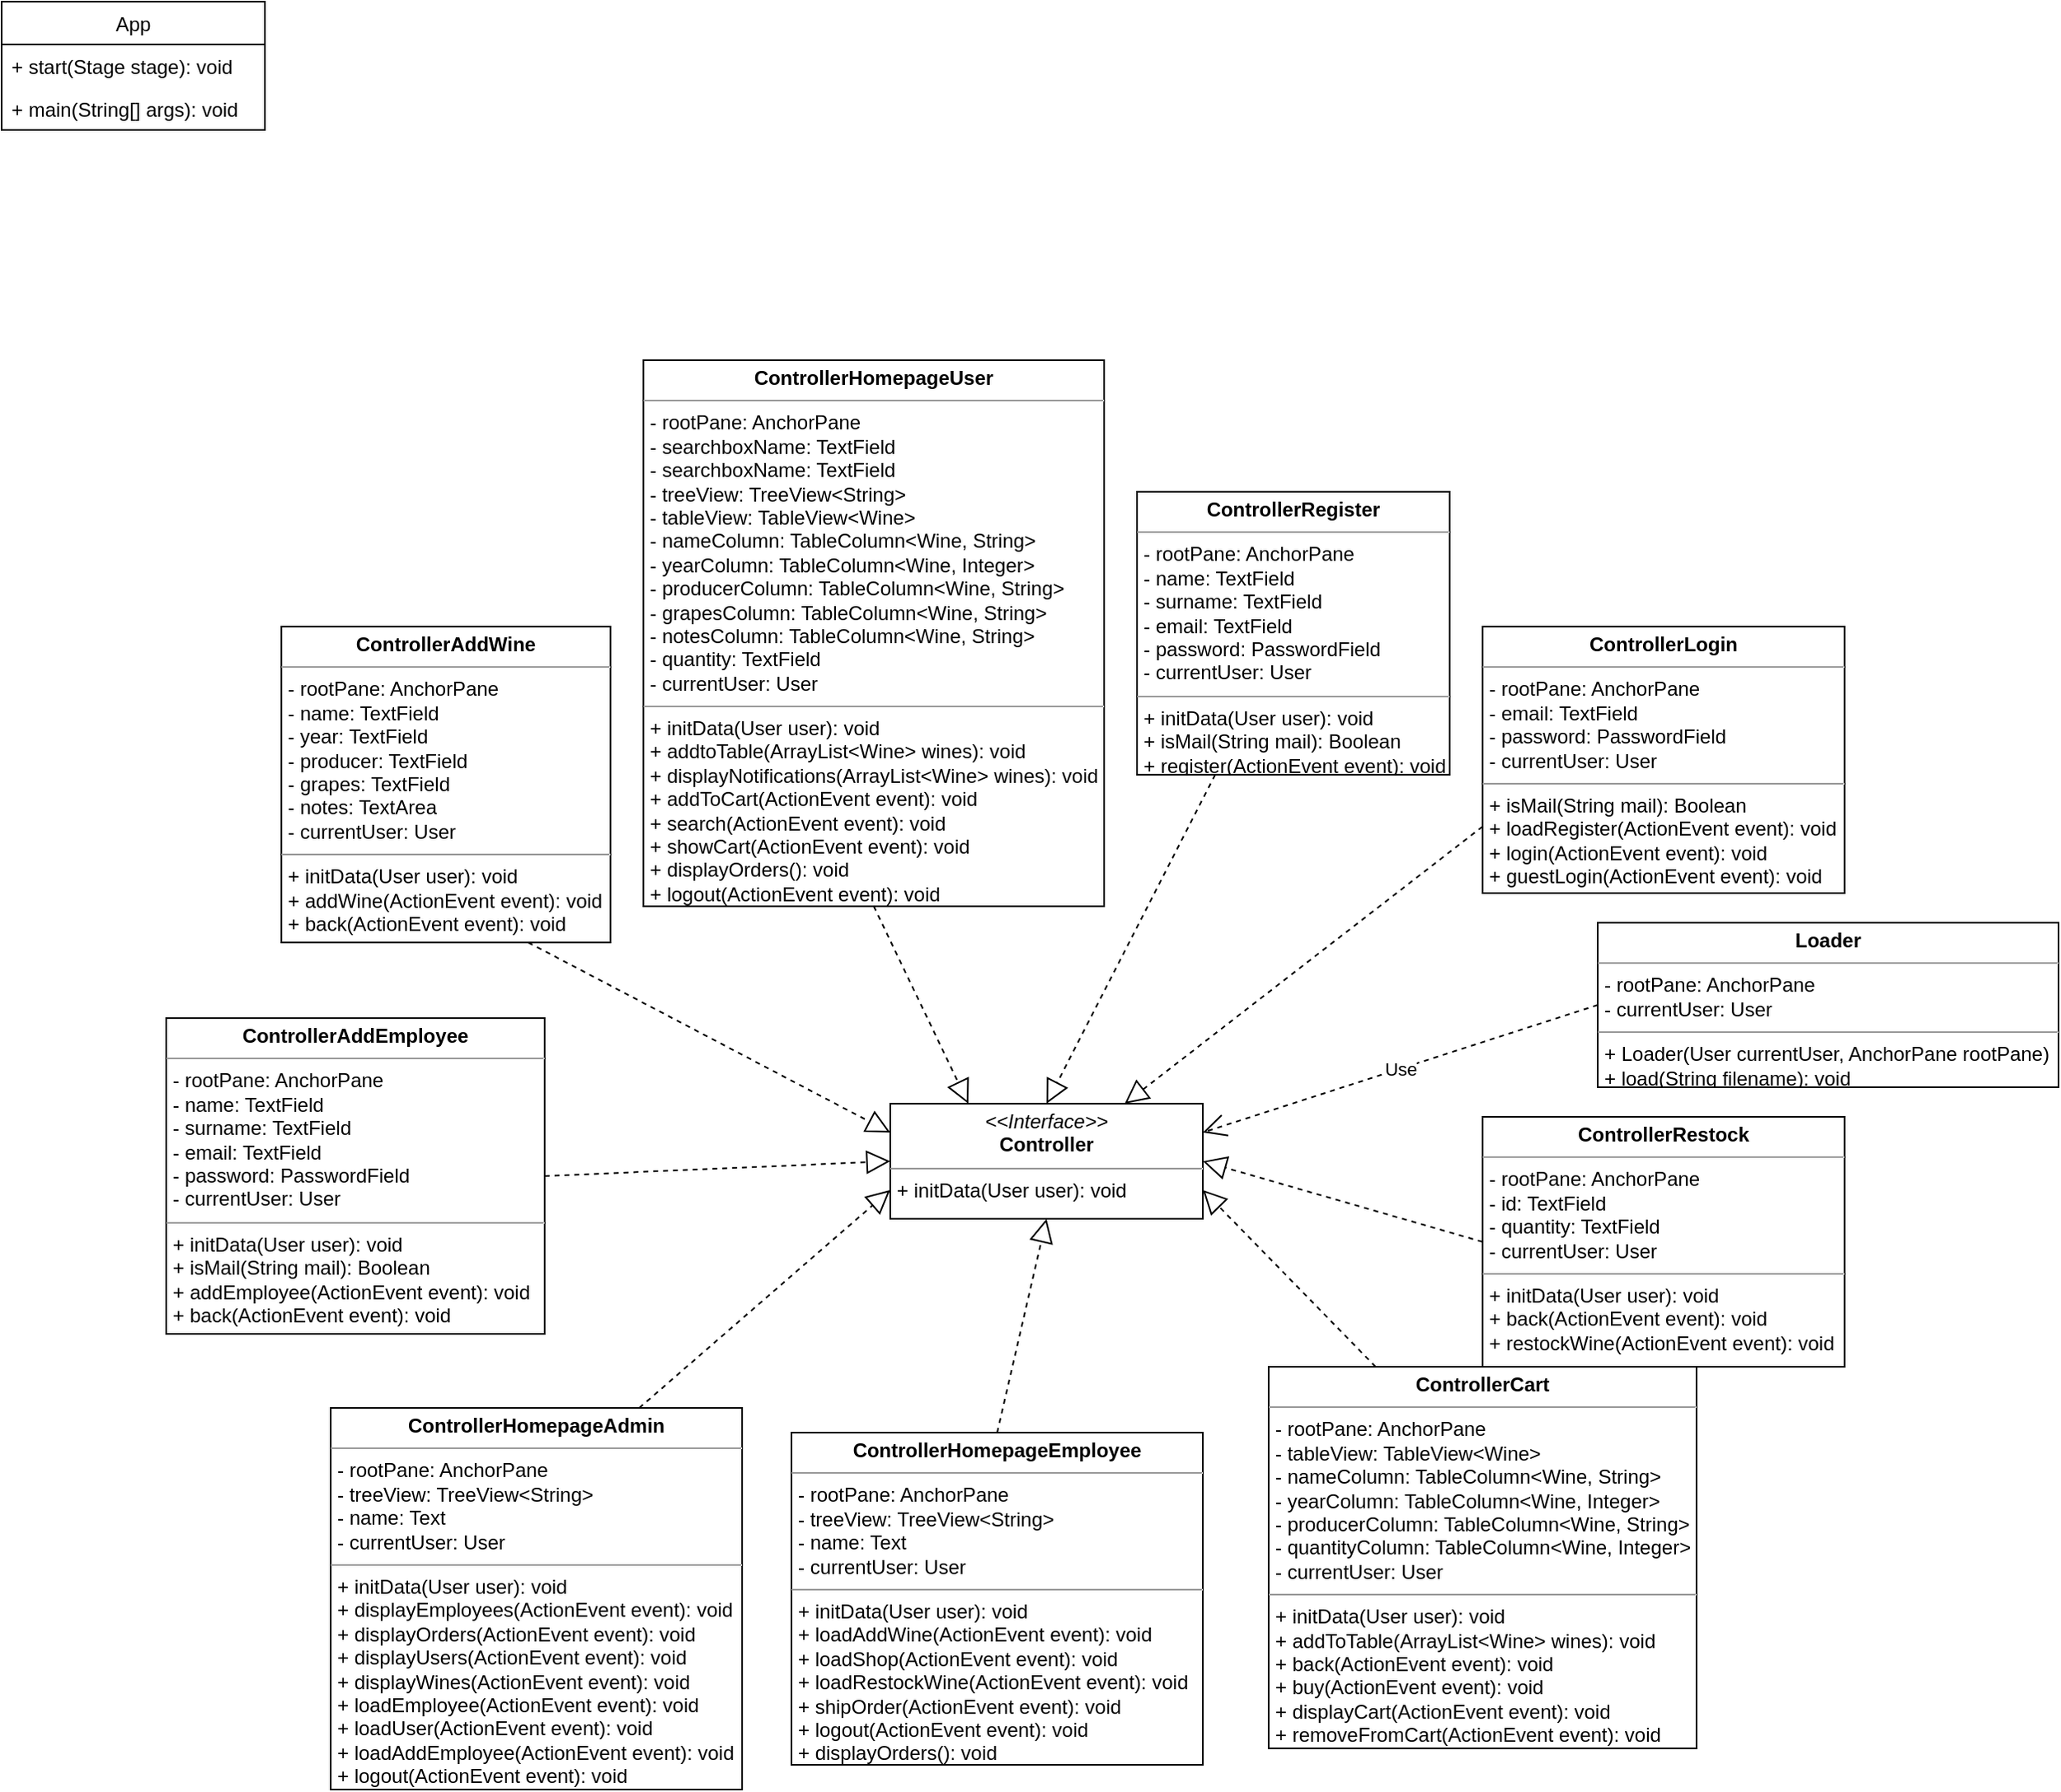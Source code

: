 <mxfile version="14.0.1" type="github">
  <diagram id="dejC8xX66NXGGqEdCbtm" name="Page-1">
    <mxGraphModel dx="1562" dy="1771" grid="1" gridSize="10" guides="1" tooltips="1" connect="1" arrows="1" fold="1" page="1" pageScale="1" pageWidth="850" pageHeight="1100" math="0" shadow="0">
      <root>
        <mxCell id="0" />
        <mxCell id="1" parent="0" />
        <mxCell id="jC_Wdxe36F_O-iLtIrg6-4" value="&lt;p style=&quot;margin: 0px ; margin-top: 4px ; text-align: center&quot;&gt;&lt;i&gt;&amp;lt;&amp;lt;Interface&amp;gt;&amp;gt;&lt;/i&gt;&lt;br&gt;&lt;b&gt;Controller&lt;/b&gt;&lt;/p&gt;&lt;hr size=&quot;1&quot;&gt;&lt;p style=&quot;margin: 0px ; margin-left: 4px&quot;&gt;+ initData&lt;span&gt;(User user): void&lt;/span&gt;&lt;/p&gt;" style="verticalAlign=top;align=left;overflow=fill;fontSize=12;fontFamily=Helvetica;html=1;" parent="1" vertex="1">
          <mxGeometry x="540" y="-430" width="190" height="70" as="geometry" />
        </mxCell>
        <mxCell id="jC_Wdxe36F_O-iLtIrg6-5" value="App" style="swimlane;fontStyle=0;childLayout=stackLayout;horizontal=1;startSize=26;fillColor=none;horizontalStack=0;resizeParent=1;resizeParentMax=0;resizeLast=0;collapsible=1;marginBottom=0;" parent="1" vertex="1">
          <mxGeometry y="-1100" width="160" height="78" as="geometry">
            <mxRectangle x="60" y="-960" width="50" height="26" as="alternateBounds" />
          </mxGeometry>
        </mxCell>
        <mxCell id="jC_Wdxe36F_O-iLtIrg6-7" value="+ start(Stage stage): void" style="text;strokeColor=none;fillColor=none;align=left;verticalAlign=top;spacingLeft=4;spacingRight=4;overflow=hidden;rotatable=0;points=[[0,0.5],[1,0.5]];portConstraint=eastwest;" parent="jC_Wdxe36F_O-iLtIrg6-5" vertex="1">
          <mxGeometry y="26" width="160" height="26" as="geometry" />
        </mxCell>
        <mxCell id="jC_Wdxe36F_O-iLtIrg6-8" value="+ main(String[] args): void" style="text;strokeColor=none;fillColor=none;align=left;verticalAlign=top;spacingLeft=4;spacingRight=4;overflow=hidden;rotatable=0;points=[[0,0.5],[1,0.5]];portConstraint=eastwest;" parent="jC_Wdxe36F_O-iLtIrg6-5" vertex="1">
          <mxGeometry y="52" width="160" height="26" as="geometry" />
        </mxCell>
        <mxCell id="jC_Wdxe36F_O-iLtIrg6-10" value="&lt;p style=&quot;margin: 0px ; margin-top: 4px ; text-align: center&quot;&gt;&lt;b&gt;ControllerAddEmployee&lt;/b&gt;&lt;/p&gt;&lt;hr size=&quot;1&quot;&gt;&lt;p style=&quot;margin: 0px ; margin-left: 4px&quot;&gt;- rootPane: AnchorPane&lt;/p&gt;&lt;p style=&quot;margin: 0px ; margin-left: 4px&quot;&gt;- name: TextField&lt;/p&gt;&lt;p style=&quot;margin: 0px ; margin-left: 4px&quot;&gt;- surname: TextField&lt;br&gt;&lt;/p&gt;&lt;p style=&quot;margin: 0px ; margin-left: 4px&quot;&gt;- email: TextField&lt;br&gt;&lt;/p&gt;&lt;p style=&quot;margin: 0px ; margin-left: 4px&quot;&gt;- password: PasswordField&lt;br&gt;&lt;/p&gt;&lt;p style=&quot;margin: 0px ; margin-left: 4px&quot;&gt;- currentUser: User&lt;/p&gt;&lt;hr size=&quot;1&quot;&gt;&lt;p style=&quot;margin: 0px ; margin-left: 4px&quot;&gt;+ initData(User user): void&lt;/p&gt;&lt;p style=&quot;margin: 0px ; margin-left: 4px&quot;&gt;+ isMail(String mail): Boolean&lt;/p&gt;&lt;p style=&quot;margin: 0px ; margin-left: 4px&quot;&gt;+ addEmployee(ActionEvent event): void&lt;/p&gt;&lt;p style=&quot;margin: 0px ; margin-left: 4px&quot;&gt;+ back(ActionEvent event): void&lt;/p&gt;&lt;p style=&quot;margin: 0px ; margin-left: 4px&quot;&gt;&lt;br&gt;&lt;/p&gt;&lt;p style=&quot;margin: 0px ; margin-left: 4px&quot;&gt;&lt;br&gt;&lt;/p&gt;" style="verticalAlign=top;align=left;overflow=fill;fontSize=12;fontFamily=Helvetica;html=1;" parent="1" vertex="1">
          <mxGeometry x="100" y="-482" width="230" height="192" as="geometry" />
        </mxCell>
        <mxCell id="jC_Wdxe36F_O-iLtIrg6-12" value="&lt;p style=&quot;margin: 0px ; margin-top: 4px ; text-align: center&quot;&gt;&lt;b&gt;ControllerCart&lt;/b&gt;&lt;/p&gt;&lt;hr size=&quot;1&quot;&gt;&lt;p style=&quot;margin: 0px ; margin-left: 4px&quot;&gt;-&lt;span&gt;&amp;nbsp;rootPane: AnchorPane&lt;/span&gt;&lt;/p&gt;&lt;p style=&quot;margin: 0px 0px 0px 4px&quot;&gt;- tableView: TableView&amp;lt;Wine&amp;gt;&lt;/p&gt;&lt;p style=&quot;margin: 0px 0px 0px 4px&quot;&gt;- nameColumn: TableColumn&amp;lt;Wine, String&amp;gt;&lt;/p&gt;&lt;p style=&quot;margin: 0px 0px 0px 4px&quot;&gt;- yearColumn: TableColumn&amp;lt;Wine, Integer&amp;gt;&lt;/p&gt;&lt;p style=&quot;margin: 0px 0px 0px 4px&quot;&gt;- producerColumn: TableColumn&amp;lt;Wine, String&amp;gt;&lt;/p&gt;&lt;p style=&quot;margin: 0px 0px 0px 4px&quot;&gt;- quantityColumn: TableColumn&amp;lt;Wine, Integer&amp;gt;&lt;/p&gt;&lt;p style=&quot;margin: 0px ; margin-left: 4px&quot;&gt;- currentUser: User&lt;/p&gt;&lt;hr size=&quot;1&quot;&gt;&lt;p style=&quot;margin: 0px ; margin-left: 4px&quot;&gt;+ initData(User user): void&lt;/p&gt;&lt;p style=&quot;margin: 0px ; margin-left: 4px&quot;&gt;+ addToTable(ArrayList&amp;lt;Wine&amp;gt; wines): void&lt;/p&gt;&lt;p style=&quot;margin: 0px ; margin-left: 4px&quot;&gt;+ back(ActionEvent event): void&lt;/p&gt;&lt;p style=&quot;margin: 0px ; margin-left: 4px&quot;&gt;+ buy(ActionEvent event): void&lt;/p&gt;&lt;p style=&quot;margin: 0px ; margin-left: 4px&quot;&gt;+ displayCart(ActionEvent event): void&lt;/p&gt;&lt;p style=&quot;margin: 0px ; margin-left: 4px&quot;&gt;+ removeFromCart(ActionEvent event): void&lt;/p&gt;" style="verticalAlign=top;align=left;overflow=fill;fontSize=12;fontFamily=Helvetica;html=1;" parent="1" vertex="1">
          <mxGeometry x="770" y="-270" width="260" height="232" as="geometry" />
        </mxCell>
        <mxCell id="jC_Wdxe36F_O-iLtIrg6-13" value="&lt;p style=&quot;margin: 0px ; margin-top: 4px ; text-align: center&quot;&gt;&lt;b&gt;ControllerAddWine&lt;/b&gt;&lt;/p&gt;&lt;hr size=&quot;1&quot;&gt;&lt;p style=&quot;margin: 0px ; margin-left: 4px&quot;&gt;- rootPane: AnchorPane&lt;/p&gt;&lt;p style=&quot;margin: 0px ; margin-left: 4px&quot;&gt;- name: TextField&lt;/p&gt;&lt;p style=&quot;margin: 0px ; margin-left: 4px&quot;&gt;- year: TextField&lt;/p&gt;&lt;p style=&quot;margin: 0px ; margin-left: 4px&quot;&gt;- producer: TextField&lt;/p&gt;&lt;p style=&quot;margin: 0px ; margin-left: 4px&quot;&gt;- grapes: TextField&lt;/p&gt;&lt;p style=&quot;margin: 0px ; margin-left: 4px&quot;&gt;- notes: TextArea&lt;/p&gt;&lt;p style=&quot;margin: 0px ; margin-left: 4px&quot;&gt;- currentUser: User&lt;/p&gt;&lt;hr size=&quot;1&quot;&gt;&lt;p style=&quot;margin: 0px ; margin-left: 4px&quot;&gt;+ initData(User user): void&lt;/p&gt;&lt;p style=&quot;margin: 0px ; margin-left: 4px&quot;&gt;+ addWine(ActionEvent event): void&lt;/p&gt;&lt;p style=&quot;margin: 0px ; margin-left: 4px&quot;&gt;+ back(ActionEvent event): void&lt;/p&gt;" style="verticalAlign=top;align=left;overflow=fill;fontSize=12;fontFamily=Helvetica;html=1;" parent="1" vertex="1">
          <mxGeometry x="170" y="-720" width="200" height="192" as="geometry" />
        </mxCell>
        <mxCell id="jC_Wdxe36F_O-iLtIrg6-14" value="&lt;p style=&quot;margin: 0px ; margin-top: 4px ; text-align: center&quot;&gt;&lt;b&gt;ControllerHomepageAdmin&lt;/b&gt;&lt;/p&gt;&lt;hr size=&quot;1&quot;&gt;&lt;p style=&quot;margin: 0px 0px 0px 4px&quot;&gt;- rootPane: AnchorPane&lt;/p&gt;&lt;p style=&quot;margin: 0px 0px 0px 4px&quot;&gt;- treeView: TreeView&amp;lt;String&amp;gt;&lt;/p&gt;&lt;p style=&quot;margin: 0px 0px 0px 4px&quot;&gt;- name: Text&lt;/p&gt;&lt;p style=&quot;margin: 0px 0px 0px 4px&quot;&gt;- currentUser: User&lt;/p&gt;&lt;hr size=&quot;1&quot;&gt;&lt;p style=&quot;margin: 0px ; margin-left: 4px&quot;&gt;+ initData(User user): void&lt;/p&gt;&lt;p style=&quot;margin: 0px ; margin-left: 4px&quot;&gt;+ displayEmployees(ActionEvent event): void&lt;/p&gt;&lt;p style=&quot;margin: 0px ; margin-left: 4px&quot;&gt;+ displayOrders(ActionEvent event): void&lt;/p&gt;&lt;p style=&quot;margin: 0px ; margin-left: 4px&quot;&gt;+ displayUsers(ActionEvent event): void&lt;/p&gt;&lt;p style=&quot;margin: 0px ; margin-left: 4px&quot;&gt;+ displayWines(ActionEvent event): void&lt;/p&gt;&lt;p style=&quot;margin: 0px ; margin-left: 4px&quot;&gt;+ loadEmployee(ActionEvent event): void&lt;/p&gt;&lt;p style=&quot;margin: 0px ; margin-left: 4px&quot;&gt;+ loadUser(ActionEvent event): void&lt;/p&gt;&lt;p style=&quot;margin: 0px ; margin-left: 4px&quot;&gt;+ loadAddEmployee(ActionEvent event): void&lt;/p&gt;&lt;p style=&quot;margin: 0px ; margin-left: 4px&quot;&gt;+ logout(ActionEvent event): void&lt;/p&gt;" style="verticalAlign=top;align=left;overflow=fill;fontSize=12;fontFamily=Helvetica;html=1;" parent="1" vertex="1">
          <mxGeometry x="200" y="-245" width="250" height="232" as="geometry" />
        </mxCell>
        <mxCell id="jC_Wdxe36F_O-iLtIrg6-15" value="&lt;p style=&quot;margin: 0px ; margin-top: 4px ; text-align: center&quot;&gt;&lt;b&gt;ControllerHomepageEmployee&lt;/b&gt;&lt;/p&gt;&lt;hr size=&quot;1&quot;&gt;&lt;p style=&quot;margin: 0px ; margin-left: 4px&quot;&gt;- rootPane: AnchorPane&lt;/p&gt;&lt;p style=&quot;margin: 0px ; margin-left: 4px&quot;&gt;- treeView: TreeView&amp;lt;String&amp;gt;&lt;/p&gt;&lt;p style=&quot;margin: 0px ; margin-left: 4px&quot;&gt;- name: Text&lt;/p&gt;&lt;p style=&quot;margin: 0px ; margin-left: 4px&quot;&gt;- currentUser: User&lt;/p&gt;&lt;hr size=&quot;1&quot;&gt;&lt;p style=&quot;margin: 0px ; margin-left: 4px&quot;&gt;+ initData(User user): void&lt;/p&gt;&lt;p style=&quot;margin: 0px ; margin-left: 4px&quot;&gt;+ loadAddWine(ActionEvent event): void&lt;/p&gt;&lt;p style=&quot;margin: 0px ; margin-left: 4px&quot;&gt;+ loadShop(ActionEvent event): void&lt;/p&gt;&lt;p style=&quot;margin: 0px ; margin-left: 4px&quot;&gt;+ loadRestockWine(ActionEvent event): void&lt;/p&gt;&lt;p style=&quot;margin: 0px ; margin-left: 4px&quot;&gt;+ shipOrder(ActionEvent event): void&lt;/p&gt;&lt;p style=&quot;margin: 0px ; margin-left: 4px&quot;&gt;+ logout(ActionEvent event): void&lt;/p&gt;&lt;p style=&quot;margin: 0px ; margin-left: 4px&quot;&gt;+ displayOrders(): void&lt;/p&gt;&lt;p style=&quot;margin: 0px ; margin-left: 4px&quot;&gt;&lt;br&gt;&lt;/p&gt;" style="verticalAlign=top;align=left;overflow=fill;fontSize=12;fontFamily=Helvetica;html=1;" parent="1" vertex="1">
          <mxGeometry x="480" y="-230" width="250" height="202" as="geometry" />
        </mxCell>
        <mxCell id="jC_Wdxe36F_O-iLtIrg6-18" value="&lt;p style=&quot;margin: 0px ; margin-top: 4px ; text-align: center&quot;&gt;&lt;b&gt;ControllerHomepageUser&lt;/b&gt;&lt;/p&gt;&lt;hr size=&quot;1&quot;&gt;&lt;p style=&quot;margin: 0px ; margin-left: 4px&quot;&gt;- rootPane: AnchorPane&lt;/p&gt;&lt;p style=&quot;margin: 0px ; margin-left: 4px&quot;&gt;- searchboxName: TextField&lt;/p&gt;&lt;p style=&quot;margin: 0px ; margin-left: 4px&quot;&gt;- searchboxName: TextField&lt;/p&gt;&lt;p style=&quot;margin: 0px ; margin-left: 4px&quot;&gt;- treeView: TreeView&amp;lt;String&amp;gt;&lt;/p&gt;&lt;p style=&quot;margin: 0px ; margin-left: 4px&quot;&gt;- tableView: TableView&amp;lt;Wine&amp;gt;&lt;/p&gt;&lt;p style=&quot;margin: 0px ; margin-left: 4px&quot;&gt;- nameColumn: TableColumn&amp;lt;Wine, String&amp;gt;&lt;/p&gt;&lt;p style=&quot;margin: 0px ; margin-left: 4px&quot;&gt;- yearColumn: TableColumn&amp;lt;Wine, Integer&amp;gt;&lt;/p&gt;&lt;p style=&quot;margin: 0px ; margin-left: 4px&quot;&gt;- producerColumn: TableColumn&amp;lt;Wine, String&amp;gt;&lt;/p&gt;&lt;p style=&quot;margin: 0px ; margin-left: 4px&quot;&gt;- grapesColumn: TableColumn&amp;lt;Wine, String&amp;gt;&lt;/p&gt;&lt;p style=&quot;margin: 0px ; margin-left: 4px&quot;&gt;- notesColumn: TableColumn&amp;lt;Wine, String&amp;gt;&lt;/p&gt;&lt;p style=&quot;margin: 0px ; margin-left: 4px&quot;&gt;- quantity: TextField&lt;/p&gt;&lt;p style=&quot;margin: 0px ; margin-left: 4px&quot;&gt;- currentUser: User&lt;/p&gt;&lt;hr size=&quot;1&quot;&gt;&lt;p style=&quot;margin: 0px ; margin-left: 4px&quot;&gt;+ initData(User user): void&lt;/p&gt;&lt;p style=&quot;margin: 0px ; margin-left: 4px&quot;&gt;+ addtoTable(ArrayList&amp;lt;Wine&amp;gt; wines): void&lt;/p&gt;&lt;p style=&quot;margin: 0px ; margin-left: 4px&quot;&gt;+ displayNotifications(ArrayList&amp;lt;Wine&amp;gt; wines): void&lt;/p&gt;&lt;p style=&quot;margin: 0px ; margin-left: 4px&quot;&gt;+ addToCart(ActionEvent event): void&lt;/p&gt;&lt;p style=&quot;margin: 0px ; margin-left: 4px&quot;&gt;+ search(ActionEvent event): void&lt;/p&gt;&lt;p style=&quot;margin: 0px ; margin-left: 4px&quot;&gt;+ showCart(ActionEvent event): void&lt;/p&gt;&lt;p style=&quot;margin: 0px ; margin-left: 4px&quot;&gt;+ displayOrders(): void&lt;/p&gt;&lt;p style=&quot;margin: 0px ; margin-left: 4px&quot;&gt;+ logout(ActionEvent event): void&lt;/p&gt;" style="verticalAlign=top;align=left;overflow=fill;fontSize=12;fontFamily=Helvetica;html=1;" parent="1" vertex="1">
          <mxGeometry x="390" y="-882" width="280" height="332" as="geometry" />
        </mxCell>
        <mxCell id="jC_Wdxe36F_O-iLtIrg6-19" value="&lt;p style=&quot;margin: 0px ; margin-top: 4px ; text-align: center&quot;&gt;&lt;b&gt;ControllerLogin&lt;/b&gt;&lt;/p&gt;&lt;hr size=&quot;1&quot;&gt;&lt;p style=&quot;margin: 0px ; margin-left: 4px&quot;&gt;- rootPane: AnchorPane&lt;/p&gt;&lt;p style=&quot;margin: 0px ; margin-left: 4px&quot;&gt;- email: TextField&lt;/p&gt;&lt;p style=&quot;margin: 0px ; margin-left: 4px&quot;&gt;- password: PasswordField&lt;/p&gt;&lt;p style=&quot;margin: 0px ; margin-left: 4px&quot;&gt;- currentUser: User&lt;/p&gt;&lt;hr size=&quot;1&quot;&gt;&lt;p style=&quot;margin: 0px ; margin-left: 4px&quot;&gt;+ isMail(String mail): Boolean&lt;/p&gt;&lt;p style=&quot;margin: 0px ; margin-left: 4px&quot;&gt;+ loadRegister(ActionEvent event): void&lt;/p&gt;&lt;p style=&quot;margin: 0px ; margin-left: 4px&quot;&gt;+ login(ActionEvent event): void&lt;/p&gt;&lt;p style=&quot;margin: 0px ; margin-left: 4px&quot;&gt;+ guestLogin(ActionEvent event): void&lt;/p&gt;" style="verticalAlign=top;align=left;overflow=fill;fontSize=12;fontFamily=Helvetica;html=1;" parent="1" vertex="1">
          <mxGeometry x="900" y="-720" width="220" height="162" as="geometry" />
        </mxCell>
        <mxCell id="jC_Wdxe36F_O-iLtIrg6-20" value="&lt;p style=&quot;margin: 0px ; margin-top: 4px ; text-align: center&quot;&gt;&lt;b&gt;ControllerRegister&lt;/b&gt;&lt;/p&gt;&lt;hr size=&quot;1&quot;&gt;&lt;p style=&quot;margin: 0px ; margin-left: 4px&quot;&gt;- rootPane: AnchorPane&lt;/p&gt;&lt;p style=&quot;margin: 0px 0px 0px 4px&quot;&gt;- name: TextField&lt;/p&gt;&lt;p style=&quot;margin: 0px 0px 0px 4px&quot;&gt;- surname: TextField&lt;br&gt;&lt;/p&gt;&lt;p style=&quot;margin: 0px 0px 0px 4px&quot;&gt;- email: TextField&lt;br&gt;&lt;/p&gt;&lt;p style=&quot;margin: 0px 0px 0px 4px&quot;&gt;- password: PasswordField&lt;/p&gt;&lt;p style=&quot;margin: 0px ; margin-left: 4px&quot;&gt;- currentUser: User&lt;/p&gt;&lt;hr size=&quot;1&quot;&gt;&lt;p style=&quot;margin: 0px ; margin-left: 4px&quot;&gt;+ initData(User user): void&lt;/p&gt;&lt;p style=&quot;margin: 0px ; margin-left: 4px&quot;&gt;+ isMail(String mail): Boolean&lt;/p&gt;&lt;p style=&quot;margin: 0px ; margin-left: 4px&quot;&gt;+ register(ActionEvent event): void&lt;/p&gt;" style="verticalAlign=top;align=left;overflow=fill;fontSize=12;fontFamily=Helvetica;html=1;" parent="1" vertex="1">
          <mxGeometry x="690" y="-802" width="190" height="172" as="geometry" />
        </mxCell>
        <mxCell id="jC_Wdxe36F_O-iLtIrg6-21" value="&lt;p style=&quot;margin: 0px ; margin-top: 4px ; text-align: center&quot;&gt;&lt;b&gt;ControllerRestock&lt;/b&gt;&lt;/p&gt;&lt;hr size=&quot;1&quot;&gt;&lt;p style=&quot;margin: 0px ; margin-left: 4px&quot;&gt;- rootPane: AnchorPane&lt;/p&gt;&lt;p style=&quot;margin: 0px ; margin-left: 4px&quot;&gt;- id: TextField&lt;/p&gt;&lt;p style=&quot;margin: 0px ; margin-left: 4px&quot;&gt;- quantity: TextField&lt;/p&gt;&lt;p style=&quot;margin: 0px ; margin-left: 4px&quot;&gt;- currentUser: User&lt;/p&gt;&lt;hr size=&quot;1&quot;&gt;&lt;p style=&quot;margin: 0px ; margin-left: 4px&quot;&gt;+ initData(User user): void&lt;/p&gt;&lt;p style=&quot;margin: 0px ; margin-left: 4px&quot;&gt;+ back(ActionEvent event): void&lt;/p&gt;&lt;p style=&quot;margin: 0px ; margin-left: 4px&quot;&gt;+ restockWine(ActionEvent event): void&lt;/p&gt;" style="verticalAlign=top;align=left;overflow=fill;fontSize=12;fontFamily=Helvetica;html=1;" parent="1" vertex="1">
          <mxGeometry x="900" y="-422" width="220" height="152" as="geometry" />
        </mxCell>
        <mxCell id="jC_Wdxe36F_O-iLtIrg6-29" value="&lt;p style=&quot;margin: 0px ; margin-top: 4px ; text-align: center&quot;&gt;&lt;b&gt;Loader&lt;/b&gt;&lt;/p&gt;&lt;hr size=&quot;1&quot;&gt;&lt;p style=&quot;margin: 0px ; margin-left: 4px&quot;&gt;- rootPane: AnchorPane&lt;/p&gt;&lt;p style=&quot;margin: 0px ; margin-left: 4px&quot;&gt;- currentUser: User&lt;/p&gt;&lt;hr size=&quot;1&quot;&gt;&lt;p style=&quot;margin: 0px ; margin-left: 4px&quot;&gt;+ Loader(User currentUser, AnchorPane rootPane)&lt;/p&gt;&lt;p style=&quot;margin: 0px ; margin-left: 4px&quot;&gt;+ load(String filename): void&lt;/p&gt;" style="verticalAlign=top;align=left;overflow=fill;fontSize=12;fontFamily=Helvetica;html=1;" parent="1" vertex="1">
          <mxGeometry x="970" y="-540" width="280" height="100" as="geometry" />
        </mxCell>
        <mxCell id="BZukZKPMYofZ3oWbsd-u-5" value="" style="endArrow=block;dashed=1;endFill=0;endSize=12;html=1;entryX=0.25;entryY=0;entryDx=0;entryDy=0;exitX=0.5;exitY=1;exitDx=0;exitDy=0;" edge="1" parent="1" source="jC_Wdxe36F_O-iLtIrg6-18" target="jC_Wdxe36F_O-iLtIrg6-4">
          <mxGeometry width="160" relative="1" as="geometry">
            <mxPoint x="530" y="-528" as="sourcePoint" />
            <mxPoint x="690" y="-528" as="targetPoint" />
          </mxGeometry>
        </mxCell>
        <mxCell id="BZukZKPMYofZ3oWbsd-u-6" value="" style="endArrow=block;dashed=1;endFill=0;endSize=12;html=1;entryX=0.5;entryY=0;entryDx=0;entryDy=0;exitX=0.25;exitY=1;exitDx=0;exitDy=0;" edge="1" parent="1" source="jC_Wdxe36F_O-iLtIrg6-20" target="jC_Wdxe36F_O-iLtIrg6-4">
          <mxGeometry width="160" relative="1" as="geometry">
            <mxPoint x="425" y="-470" as="sourcePoint" />
            <mxPoint x="585" y="-470" as="targetPoint" />
          </mxGeometry>
        </mxCell>
        <mxCell id="BZukZKPMYofZ3oWbsd-u-7" value="" style="endArrow=block;dashed=1;endFill=0;endSize=12;html=1;exitX=0;exitY=0.75;exitDx=0;exitDy=0;entryX=0.75;entryY=0;entryDx=0;entryDy=0;" edge="1" parent="1" source="jC_Wdxe36F_O-iLtIrg6-19" target="jC_Wdxe36F_O-iLtIrg6-4">
          <mxGeometry width="160" relative="1" as="geometry">
            <mxPoint x="720" y="-490" as="sourcePoint" />
            <mxPoint x="690" y="-430" as="targetPoint" />
          </mxGeometry>
        </mxCell>
        <mxCell id="BZukZKPMYofZ3oWbsd-u-8" value="" style="endArrow=block;dashed=1;endFill=0;endSize=12;html=1;exitX=0;exitY=0.5;exitDx=0;exitDy=0;entryX=1;entryY=0.5;entryDx=0;entryDy=0;" edge="1" parent="1" source="jC_Wdxe36F_O-iLtIrg6-21" target="jC_Wdxe36F_O-iLtIrg6-4">
          <mxGeometry width="160" relative="1" as="geometry">
            <mxPoint x="720" y="-450" as="sourcePoint" />
            <mxPoint x="740" y="-420" as="targetPoint" />
          </mxGeometry>
        </mxCell>
        <mxCell id="BZukZKPMYofZ3oWbsd-u-9" value="" style="endArrow=block;dashed=1;endFill=0;endSize=12;html=1;entryX=0.5;entryY=1;entryDx=0;entryDy=0;exitX=0.5;exitY=0;exitDx=0;exitDy=0;" edge="1" parent="1" source="jC_Wdxe36F_O-iLtIrg6-15" target="jC_Wdxe36F_O-iLtIrg6-4">
          <mxGeometry width="160" relative="1" as="geometry">
            <mxPoint x="620" y="-310" as="sourcePoint" />
            <mxPoint x="780" y="-310" as="targetPoint" />
          </mxGeometry>
        </mxCell>
        <mxCell id="BZukZKPMYofZ3oWbsd-u-10" value="" style="endArrow=block;dashed=1;endFill=0;endSize=12;html=1;entryX=0;entryY=0.25;entryDx=0;entryDy=0;exitX=0.75;exitY=1;exitDx=0;exitDy=0;" edge="1" parent="1" source="jC_Wdxe36F_O-iLtIrg6-13" target="jC_Wdxe36F_O-iLtIrg6-4">
          <mxGeometry width="160" relative="1" as="geometry">
            <mxPoint x="450" y="-370" as="sourcePoint" />
            <mxPoint x="430" y="-500" as="targetPoint" />
          </mxGeometry>
        </mxCell>
        <mxCell id="BZukZKPMYofZ3oWbsd-u-11" value="" style="endArrow=block;dashed=1;endFill=0;endSize=12;html=1;entryX=0;entryY=0.5;entryDx=0;entryDy=0;exitX=1;exitY=0.5;exitDx=0;exitDy=0;" edge="1" parent="1" source="jC_Wdxe36F_O-iLtIrg6-10" target="jC_Wdxe36F_O-iLtIrg6-4">
          <mxGeometry width="160" relative="1" as="geometry">
            <mxPoint x="330.0" y="-518" as="sourcePoint" />
            <mxPoint x="550" y="-402.5" as="targetPoint" />
          </mxGeometry>
        </mxCell>
        <mxCell id="BZukZKPMYofZ3oWbsd-u-12" value="" style="endArrow=block;dashed=1;endFill=0;endSize=12;html=1;entryX=0;entryY=0.75;entryDx=0;entryDy=0;exitX=0.75;exitY=0;exitDx=0;exitDy=0;" edge="1" parent="1" source="jC_Wdxe36F_O-iLtIrg6-14" target="jC_Wdxe36F_O-iLtIrg6-4">
          <mxGeometry width="160" relative="1" as="geometry">
            <mxPoint x="340.0" y="-376" as="sourcePoint" />
            <mxPoint x="550" y="-385" as="targetPoint" />
          </mxGeometry>
        </mxCell>
        <mxCell id="BZukZKPMYofZ3oWbsd-u-13" value="" style="endArrow=block;dashed=1;endFill=0;endSize=12;html=1;entryX=1;entryY=0.75;entryDx=0;entryDy=0;exitX=0.25;exitY=0;exitDx=0;exitDy=0;" edge="1" parent="1" source="jC_Wdxe36F_O-iLtIrg6-12" target="jC_Wdxe36F_O-iLtIrg6-4">
          <mxGeometry width="160" relative="1" as="geometry">
            <mxPoint x="930.0" y="-290" as="sourcePoint" />
            <mxPoint x="1082.5" y="-422.5" as="targetPoint" />
          </mxGeometry>
        </mxCell>
        <mxCell id="BZukZKPMYofZ3oWbsd-u-14" value="Use" style="endArrow=open;endSize=12;dashed=1;html=1;entryX=1;entryY=0.25;entryDx=0;entryDy=0;exitX=0;exitY=0.5;exitDx=0;exitDy=0;" edge="1" parent="1" source="jC_Wdxe36F_O-iLtIrg6-29" target="jC_Wdxe36F_O-iLtIrg6-4">
          <mxGeometry width="160" relative="1" as="geometry">
            <mxPoint x="800" y="-490.42" as="sourcePoint" />
            <mxPoint x="960" y="-490.42" as="targetPoint" />
          </mxGeometry>
        </mxCell>
      </root>
    </mxGraphModel>
  </diagram>
</mxfile>
